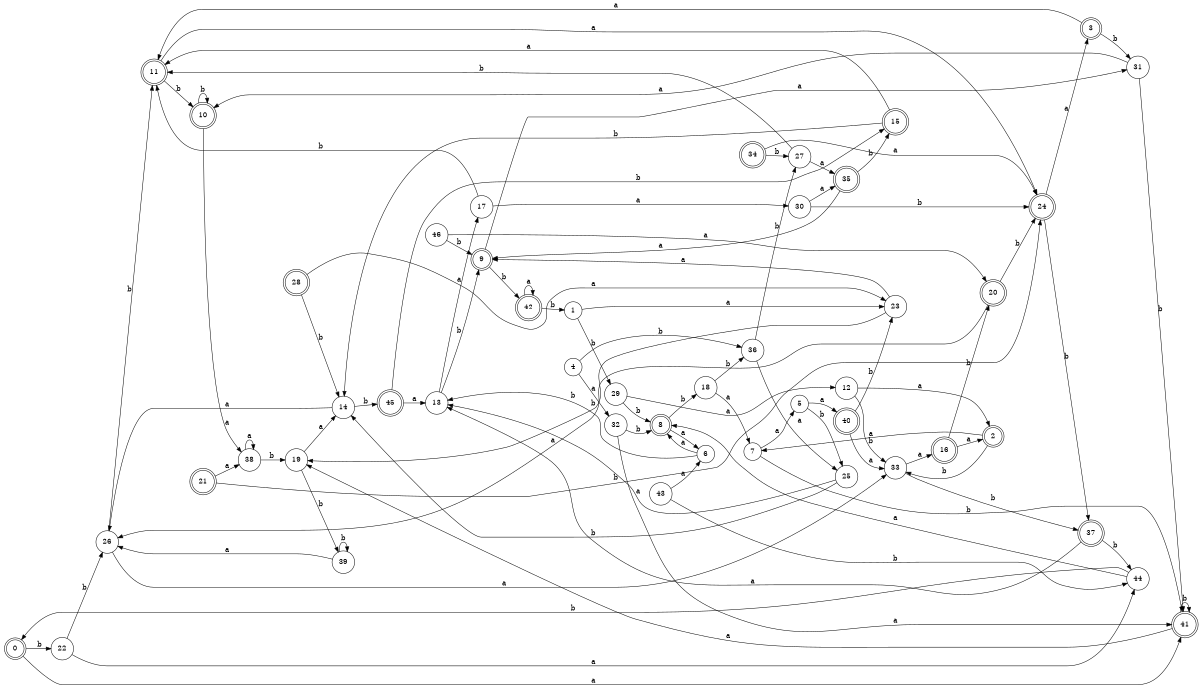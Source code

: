 digraph n38_1 {
__start0 [label="" shape="none"];

rankdir=LR;
size="8,5";

s0 [style="rounded,filled", color="black", fillcolor="white" shape="doublecircle", label="0"];
s1 [style="filled", color="black", fillcolor="white" shape="circle", label="1"];
s2 [style="rounded,filled", color="black", fillcolor="white" shape="doublecircle", label="2"];
s3 [style="rounded,filled", color="black", fillcolor="white" shape="doublecircle", label="3"];
s4 [style="filled", color="black", fillcolor="white" shape="circle", label="4"];
s5 [style="filled", color="black", fillcolor="white" shape="circle", label="5"];
s6 [style="filled", color="black", fillcolor="white" shape="circle", label="6"];
s7 [style="filled", color="black", fillcolor="white" shape="circle", label="7"];
s8 [style="rounded,filled", color="black", fillcolor="white" shape="doublecircle", label="8"];
s9 [style="rounded,filled", color="black", fillcolor="white" shape="doublecircle", label="9"];
s10 [style="rounded,filled", color="black", fillcolor="white" shape="doublecircle", label="10"];
s11 [style="rounded,filled", color="black", fillcolor="white" shape="doublecircle", label="11"];
s12 [style="filled", color="black", fillcolor="white" shape="circle", label="12"];
s13 [style="filled", color="black", fillcolor="white" shape="circle", label="13"];
s14 [style="filled", color="black", fillcolor="white" shape="circle", label="14"];
s15 [style="rounded,filled", color="black", fillcolor="white" shape="doublecircle", label="15"];
s16 [style="rounded,filled", color="black", fillcolor="white" shape="doublecircle", label="16"];
s17 [style="filled", color="black", fillcolor="white" shape="circle", label="17"];
s18 [style="filled", color="black", fillcolor="white" shape="circle", label="18"];
s19 [style="filled", color="black", fillcolor="white" shape="circle", label="19"];
s20 [style="rounded,filled", color="black", fillcolor="white" shape="doublecircle", label="20"];
s21 [style="rounded,filled", color="black", fillcolor="white" shape="doublecircle", label="21"];
s22 [style="filled", color="black", fillcolor="white" shape="circle", label="22"];
s23 [style="filled", color="black", fillcolor="white" shape="circle", label="23"];
s24 [style="rounded,filled", color="black", fillcolor="white" shape="doublecircle", label="24"];
s25 [style="filled", color="black", fillcolor="white" shape="circle", label="25"];
s26 [style="filled", color="black", fillcolor="white" shape="circle", label="26"];
s27 [style="filled", color="black", fillcolor="white" shape="circle", label="27"];
s28 [style="rounded,filled", color="black", fillcolor="white" shape="doublecircle", label="28"];
s29 [style="filled", color="black", fillcolor="white" shape="circle", label="29"];
s30 [style="filled", color="black", fillcolor="white" shape="circle", label="30"];
s31 [style="filled", color="black", fillcolor="white" shape="circle", label="31"];
s32 [style="filled", color="black", fillcolor="white" shape="circle", label="32"];
s33 [style="filled", color="black", fillcolor="white" shape="circle", label="33"];
s34 [style="rounded,filled", color="black", fillcolor="white" shape="doublecircle", label="34"];
s35 [style="rounded,filled", color="black", fillcolor="white" shape="doublecircle", label="35"];
s36 [style="filled", color="black", fillcolor="white" shape="circle", label="36"];
s37 [style="rounded,filled", color="black", fillcolor="white" shape="doublecircle", label="37"];
s38 [style="filled", color="black", fillcolor="white" shape="circle", label="38"];
s39 [style="filled", color="black", fillcolor="white" shape="circle", label="39"];
s40 [style="rounded,filled", color="black", fillcolor="white" shape="doublecircle", label="40"];
s41 [style="rounded,filled", color="black", fillcolor="white" shape="doublecircle", label="41"];
s42 [style="rounded,filled", color="black", fillcolor="white" shape="doublecircle", label="42"];
s43 [style="filled", color="black", fillcolor="white" shape="circle", label="43"];
s44 [style="filled", color="black", fillcolor="white" shape="circle", label="44"];
s45 [style="rounded,filled", color="black", fillcolor="white" shape="doublecircle", label="45"];
s46 [style="filled", color="black", fillcolor="white" shape="circle", label="46"];
s0 -> s41 [label="a"];
s0 -> s22 [label="b"];
s1 -> s23 [label="a"];
s1 -> s29 [label="b"];
s2 -> s7 [label="a"];
s2 -> s33 [label="b"];
s3 -> s11 [label="a"];
s3 -> s31 [label="b"];
s4 -> s32 [label="a"];
s4 -> s36 [label="b"];
s5 -> s40 [label="a"];
s5 -> s25 [label="b"];
s6 -> s8 [label="a"];
s6 -> s13 [label="b"];
s7 -> s5 [label="a"];
s7 -> s41 [label="b"];
s8 -> s6 [label="a"];
s8 -> s18 [label="b"];
s9 -> s31 [label="a"];
s9 -> s42 [label="b"];
s10 -> s38 [label="a"];
s10 -> s10 [label="b"];
s11 -> s24 [label="a"];
s11 -> s10 [label="b"];
s12 -> s2 [label="a"];
s12 -> s33 [label="b"];
s13 -> s17 [label="a"];
s13 -> s9 [label="b"];
s14 -> s26 [label="a"];
s14 -> s45 [label="b"];
s15 -> s11 [label="a"];
s15 -> s14 [label="b"];
s16 -> s2 [label="a"];
s16 -> s20 [label="b"];
s17 -> s30 [label="a"];
s17 -> s11 [label="b"];
s18 -> s7 [label="a"];
s18 -> s36 [label="b"];
s19 -> s14 [label="a"];
s19 -> s39 [label="b"];
s20 -> s26 [label="a"];
s20 -> s24 [label="b"];
s21 -> s38 [label="a"];
s21 -> s24 [label="b"];
s22 -> s44 [label="a"];
s22 -> s26 [label="b"];
s23 -> s9 [label="a"];
s23 -> s19 [label="b"];
s24 -> s3 [label="a"];
s24 -> s37 [label="b"];
s25 -> s13 [label="a"];
s25 -> s14 [label="b"];
s26 -> s33 [label="a"];
s26 -> s11 [label="b"];
s27 -> s35 [label="a"];
s27 -> s11 [label="b"];
s28 -> s23 [label="a"];
s28 -> s14 [label="b"];
s29 -> s12 [label="a"];
s29 -> s8 [label="b"];
s30 -> s35 [label="a"];
s30 -> s24 [label="b"];
s31 -> s10 [label="a"];
s31 -> s41 [label="b"];
s32 -> s41 [label="a"];
s32 -> s8 [label="b"];
s33 -> s16 [label="a"];
s33 -> s37 [label="b"];
s34 -> s24 [label="a"];
s34 -> s27 [label="b"];
s35 -> s9 [label="a"];
s35 -> s15 [label="b"];
s36 -> s25 [label="a"];
s36 -> s27 [label="b"];
s37 -> s13 [label="a"];
s37 -> s44 [label="b"];
s38 -> s38 [label="a"];
s38 -> s19 [label="b"];
s39 -> s26 [label="a"];
s39 -> s39 [label="b"];
s40 -> s33 [label="a"];
s40 -> s23 [label="b"];
s41 -> s19 [label="a"];
s41 -> s41 [label="b"];
s42 -> s42 [label="a"];
s42 -> s1 [label="b"];
s43 -> s6 [label="a"];
s43 -> s44 [label="b"];
s44 -> s8 [label="a"];
s44 -> s0 [label="b"];
s45 -> s13 [label="a"];
s45 -> s15 [label="b"];
s46 -> s20 [label="a"];
s46 -> s9 [label="b"];

}